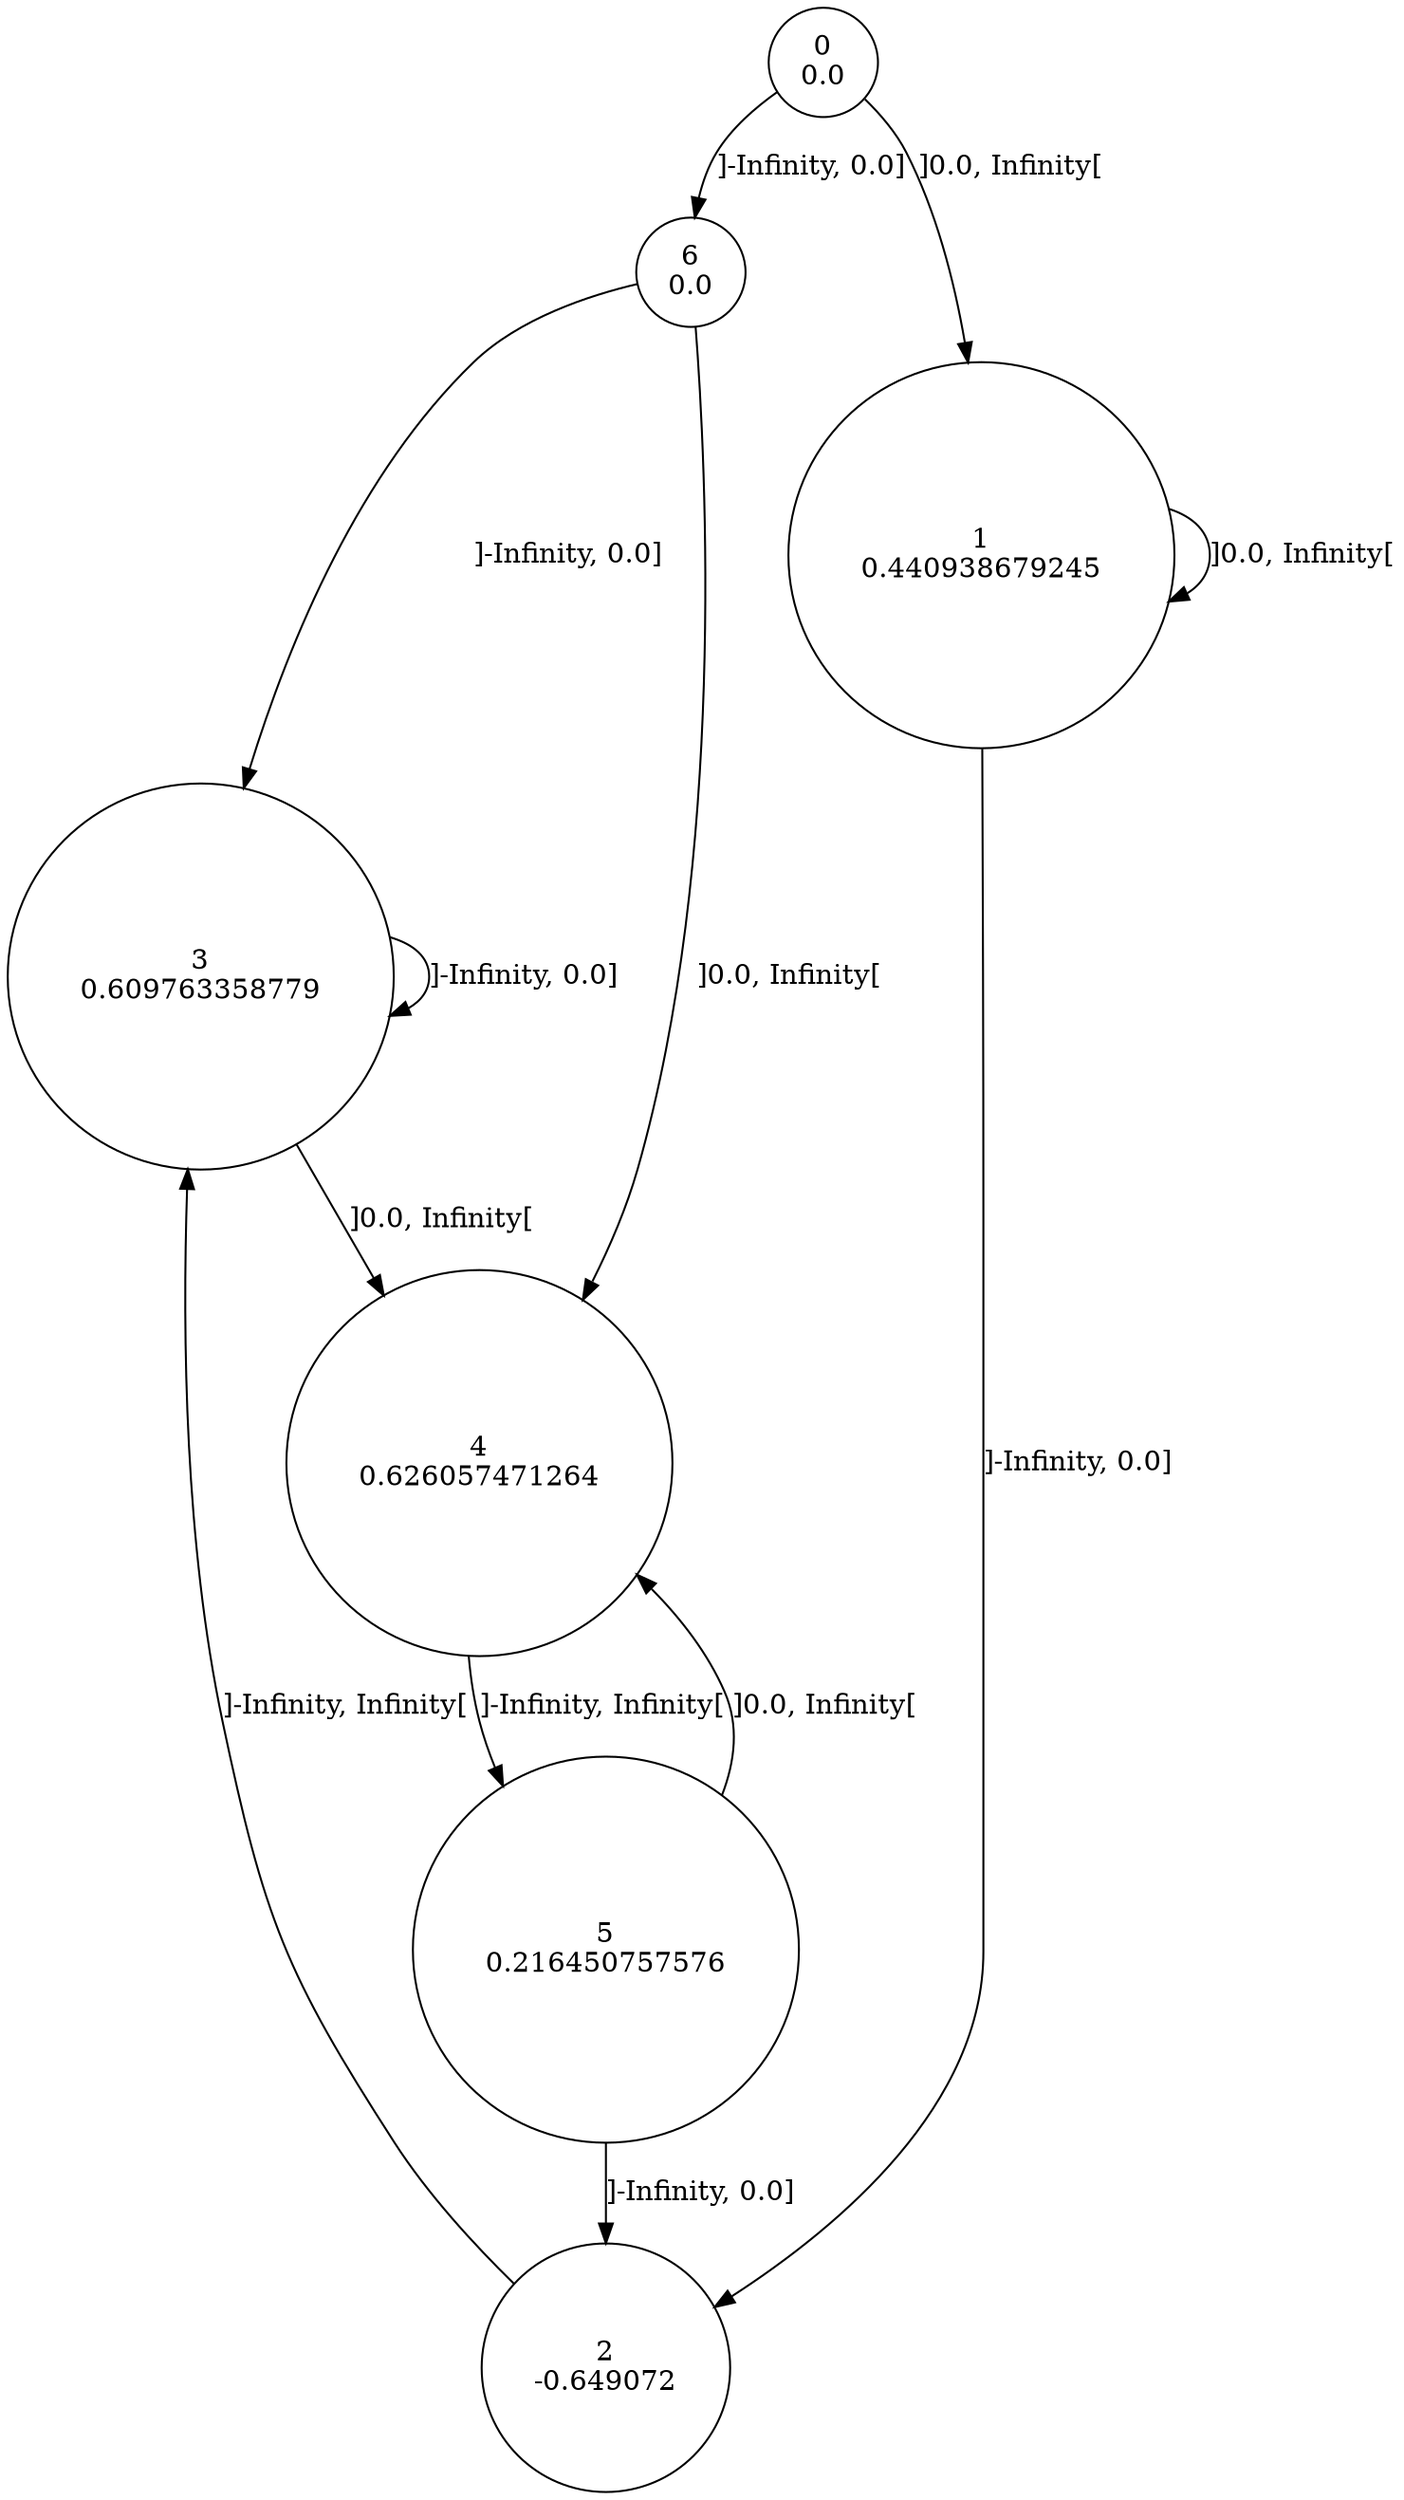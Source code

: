 digraph a {
0 [shape=circle, label="0\n0.0"];
	0 -> 6 [label="]-Infinity, 0.0]"];
	0 -> 1 [label="]0.0, Infinity["];
1 [shape=circle, label="1\n0.440938679245"];
	1 -> 2 [label="]-Infinity, 0.0]"];
	1 -> 1 [label="]0.0, Infinity["];
2 [shape=circle, label="2\n-0.649072"];
	2 -> 3 [label="]-Infinity, Infinity["];
3 [shape=circle, label="3\n0.609763358779"];
	3 -> 3 [label="]-Infinity, 0.0]"];
	3 -> 4 [label="]0.0, Infinity["];
4 [shape=circle, label="4\n0.626057471264"];
	4 -> 5 [label="]-Infinity, Infinity["];
5 [shape=circle, label="5\n0.216450757576"];
	5 -> 2 [label="]-Infinity, 0.0]"];
	5 -> 4 [label="]0.0, Infinity["];
6 [shape=circle, label="6\n0.0"];
	6 -> 3 [label="]-Infinity, 0.0]"];
	6 -> 4 [label="]0.0, Infinity["];
}
